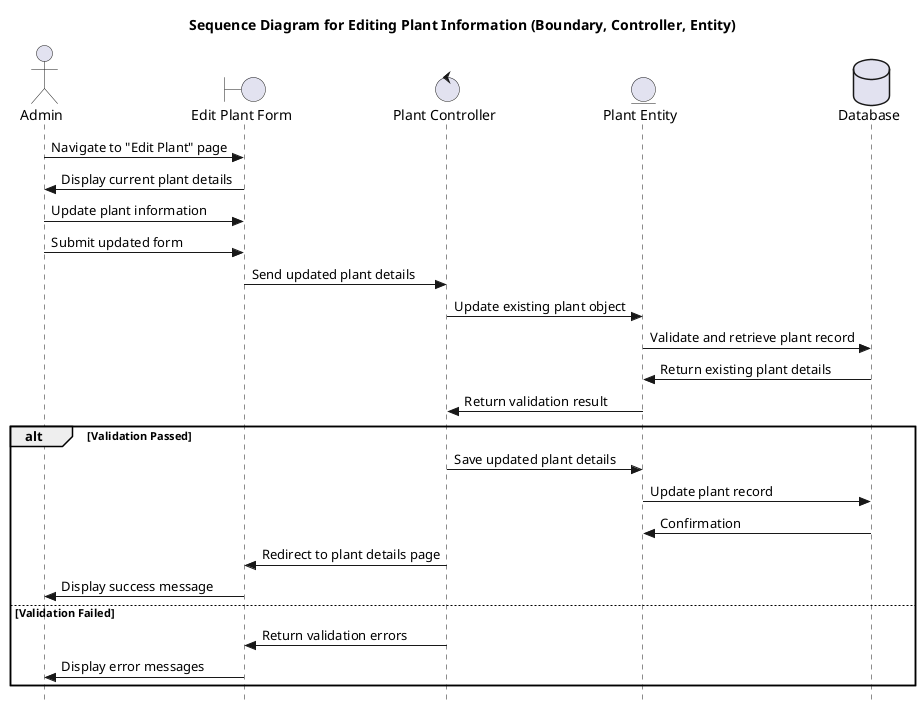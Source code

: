 @startuml Sequence Diagram for Editing Plant Information (Boundary, Controller, Entity)
title Sequence Diagram for Editing Plant Information (Boundary, Controller, Entity)

actor Admin
boundary "Edit Plant Form" as EditForm
control "Plant Controller" as Controller
entity "Plant Entity" as Plant
database "Database" as DB

skinparam style strictuml

Admin -> EditForm : Navigate to "Edit Plant" page
EditForm -> Admin : Display current plant details
Admin -> EditForm : Update plant information
Admin -> EditForm : Submit updated form
EditForm -> Controller : Send updated plant details
Controller -> Plant : Update existing plant object
Plant -> DB : Validate and retrieve plant record
DB -> Plant : Return existing plant details
Plant -> Controller : Return validation result

alt Validation Passed
    Controller -> Plant : Save updated plant details
    Plant -> DB : Update plant record
    DB -> Plant : Confirmation
    Controller -> EditForm : Redirect to plant details page
    EditForm -> Admin : Display success message
else Validation Failed
    Controller -> EditForm : Return validation errors
    EditForm -> Admin : Display error messages
end

@enduml

